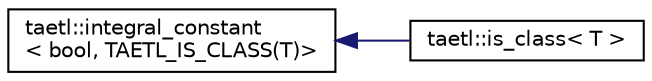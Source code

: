 digraph "Graphical Class Hierarchy"
{
  edge [fontname="Helvetica",fontsize="10",labelfontname="Helvetica",labelfontsize="10"];
  node [fontname="Helvetica",fontsize="10",shape=record];
  rankdir="LR";
  Node0 [label="taetl::integral_constant\l\< bool, TAETL_IS_CLASS(T)\>",height=0.2,width=0.4,color="black", fillcolor="white", style="filled",URL="$structtaetl_1_1integral__constant.html"];
  Node0 -> Node1 [dir="back",color="midnightblue",fontsize="10",style="solid",fontname="Helvetica"];
  Node1 [label="taetl::is_class\< T \>",height=0.2,width=0.4,color="black", fillcolor="white", style="filled",URL="$structtaetl_1_1is__class.html"];
}
